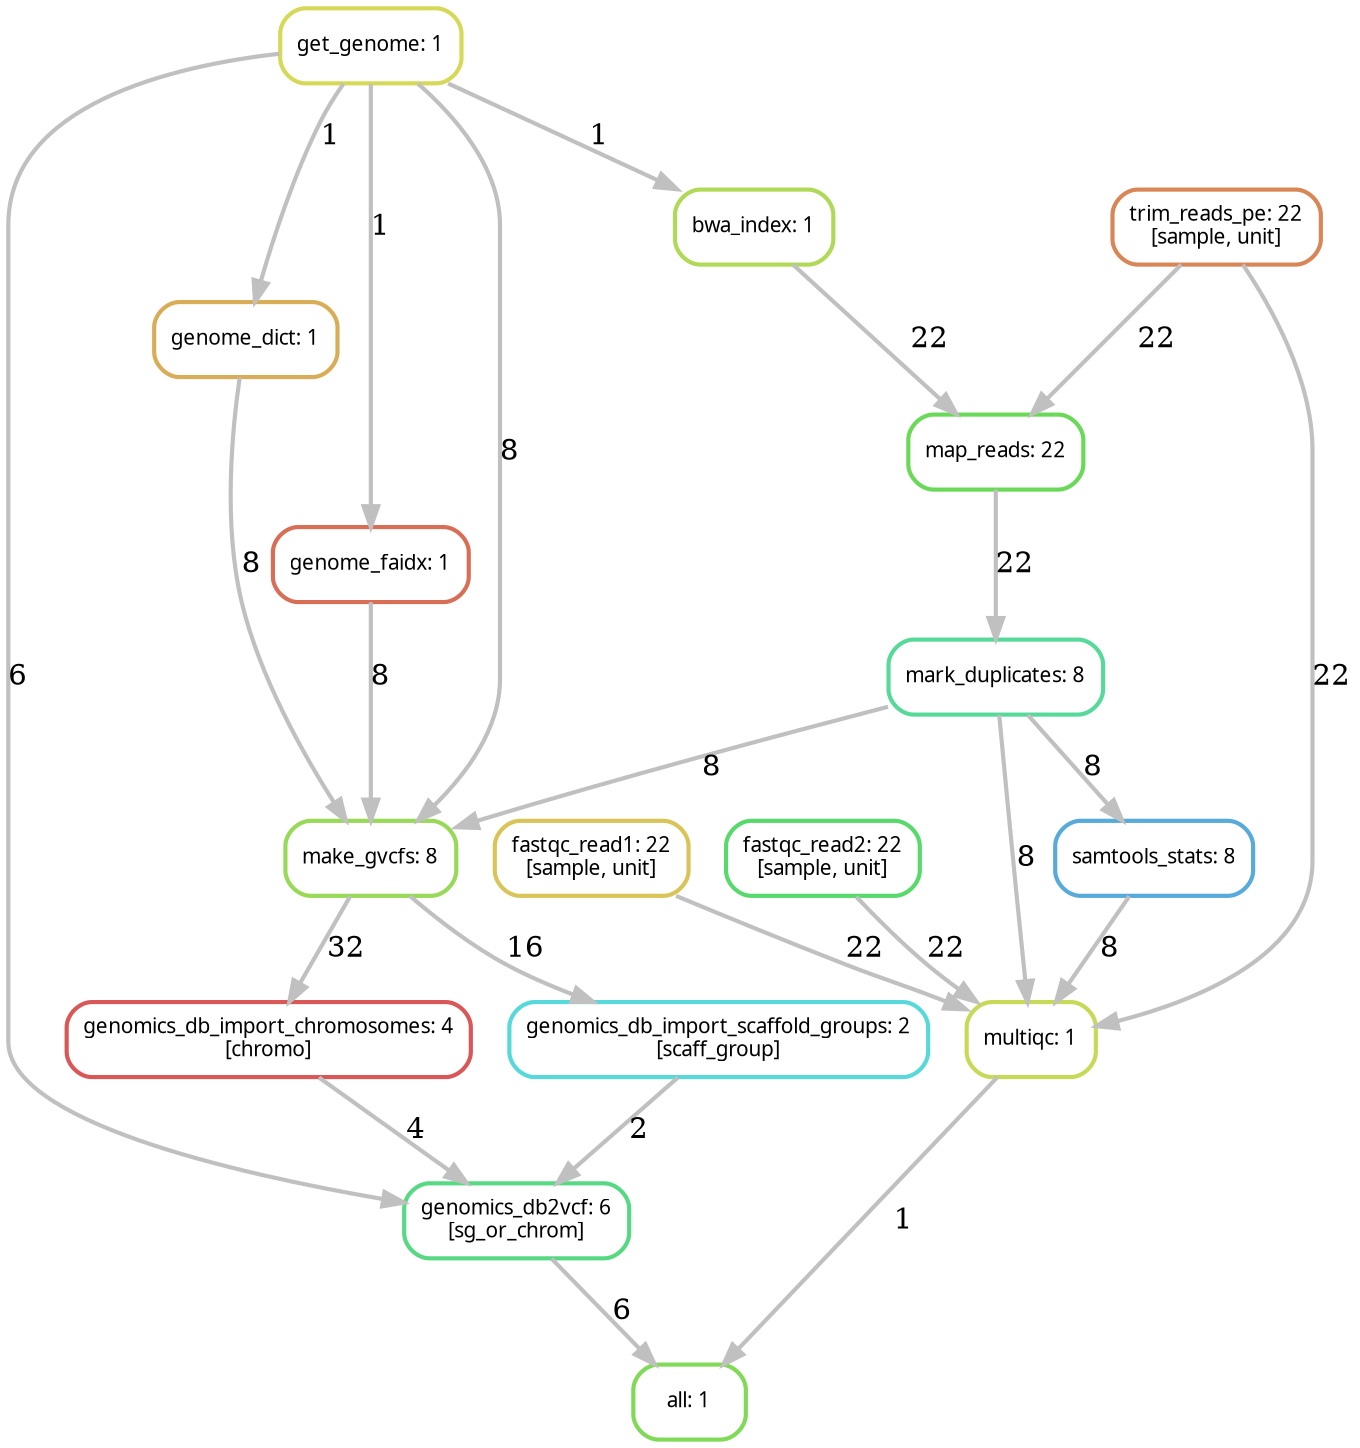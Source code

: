 digraph snakemake_dag {
    graph[bgcolor=white, margin=0];
    node[shape=box, style=rounded, fontname=sans,                 fontsize=10, penwidth=2];
    edge[penwidth=2, color=grey];
    1[label = "bwa_index: 1", color = "0.22 0.6 0.85", style="rounded"];
    2[label = "fastqc_read1: 22\n[sample, unit]", color = "0.14 0.6 0.85", style="rounded"];
    3[label = "fastqc_read2: 22\n[sample, unit]", color = "0.36 0.6 0.85", style="rounded"];
    4[label = "genome_dict: 1", color = "0.11 0.6 0.85", style="rounded"];
    5[label = "genome_faidx: 1", color = "0.03 0.6 0.85", style="rounded"];
    6[label = "genomics_db_import_chromosomes: 4\n[chromo]", color = "0.00 0.6 0.85", style="rounded"];
    7[label = "genomics_db_import_scaffold_groups: 2\n[scaff_group]", color = "0.50 0.6 0.85", style="rounded"];
    8[label = "genomics_db2vcf: 6\n[sg_or_chrom]", color = "0.39 0.6 0.85", style="rounded"];
    9[label = "get_genome: 1", color = "0.17 0.6 0.85", style="rounded"];
    10[label = "make_gvcfs: 8", color = "0.25 0.6 0.85", style="rounded"];
    11[label = "map_reads: 22", color = "0.31 0.6 0.85", style="rounded"];
    12[label = "mark_duplicates: 8", color = "0.42 0.6 0.85", style="rounded"];
    13[label = "multiqc: 1", color = "0.19 0.6 0.85", style="rounded"];
    14[label = "samtools_stats: 8", color = "0.56 0.6 0.85", style="rounded"];
    15[label = "trim_reads_pe: 22\n[sample, unit]", color = "0.06 0.6 0.85", style="rounded"];
    16[label = "all: 1", color = "0.28 0.6 0.85", style="rounded"];
    1 -> 11 [label = "22"];
    2 -> 13 [label = "22"];
    3 -> 13 [label = "22"];
    4 -> 10 [label = "8"];
    5 -> 10 [label = "8"];
    6 -> 8 [label = "4"];
    7 -> 8 [label = "2"];
    8 -> 16 [label = "6"];
    9 -> 1 [label = "1"];
    9 -> 4 [label = "1"];
    9 -> 5 [label = "1"];
    9 -> 8 [label = "6"];
    9 -> 10 [label = "8"];
    10 -> 6 [label = "32"];
    10 -> 7 [label = "16"];
    11 -> 12 [label = "22"];
    12 -> 10 [label = "8"];
    12 -> 13 [label = "8"];
    12 -> 14 [label = "8"];
    13 -> 16 [label = "1"];
    14 -> 13 [label = "8"];
    15 -> 11 [label = "22"];
    15 -> 13 [label = "22"];
}
